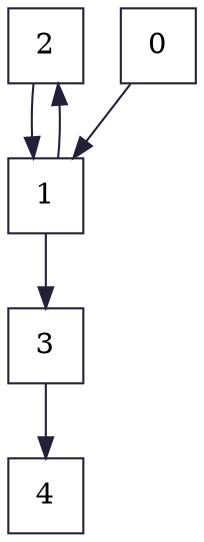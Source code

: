 digraph G {
    graph[color="#242038"]
    node[color="#242038", shape=square]
    edge[color="#242038"]
    2->1
    0->1
    1->2
    1->3
    3->4
}
